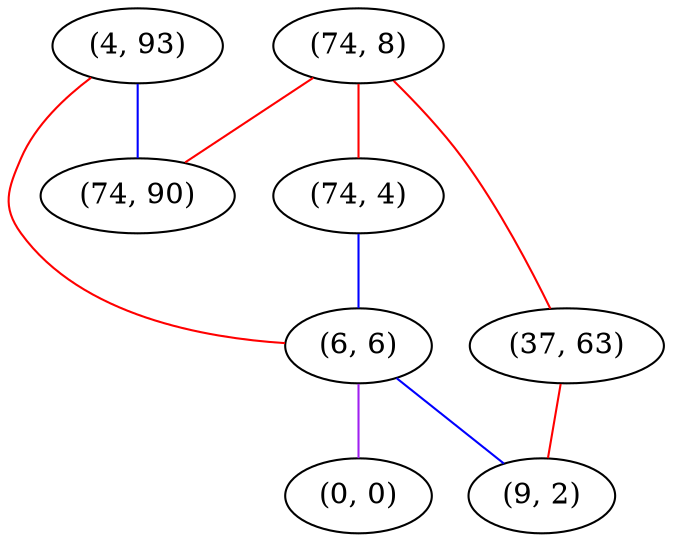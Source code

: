 graph "" {
"(4, 93)";
"(74, 8)";
"(37, 63)";
"(74, 4)";
"(6, 6)";
"(9, 2)";
"(0, 0)";
"(74, 90)";
"(4, 93)" -- "(74, 90)"  [color=blue, key=0, weight=3];
"(4, 93)" -- "(6, 6)"  [color=red, key=0, weight=1];
"(74, 8)" -- "(37, 63)"  [color=red, key=0, weight=1];
"(74, 8)" -- "(74, 4)"  [color=red, key=0, weight=1];
"(74, 8)" -- "(74, 90)"  [color=red, key=0, weight=1];
"(37, 63)" -- "(9, 2)"  [color=red, key=0, weight=1];
"(74, 4)" -- "(6, 6)"  [color=blue, key=0, weight=3];
"(6, 6)" -- "(9, 2)"  [color=blue, key=0, weight=3];
"(6, 6)" -- "(0, 0)"  [color=purple, key=0, weight=4];
}
